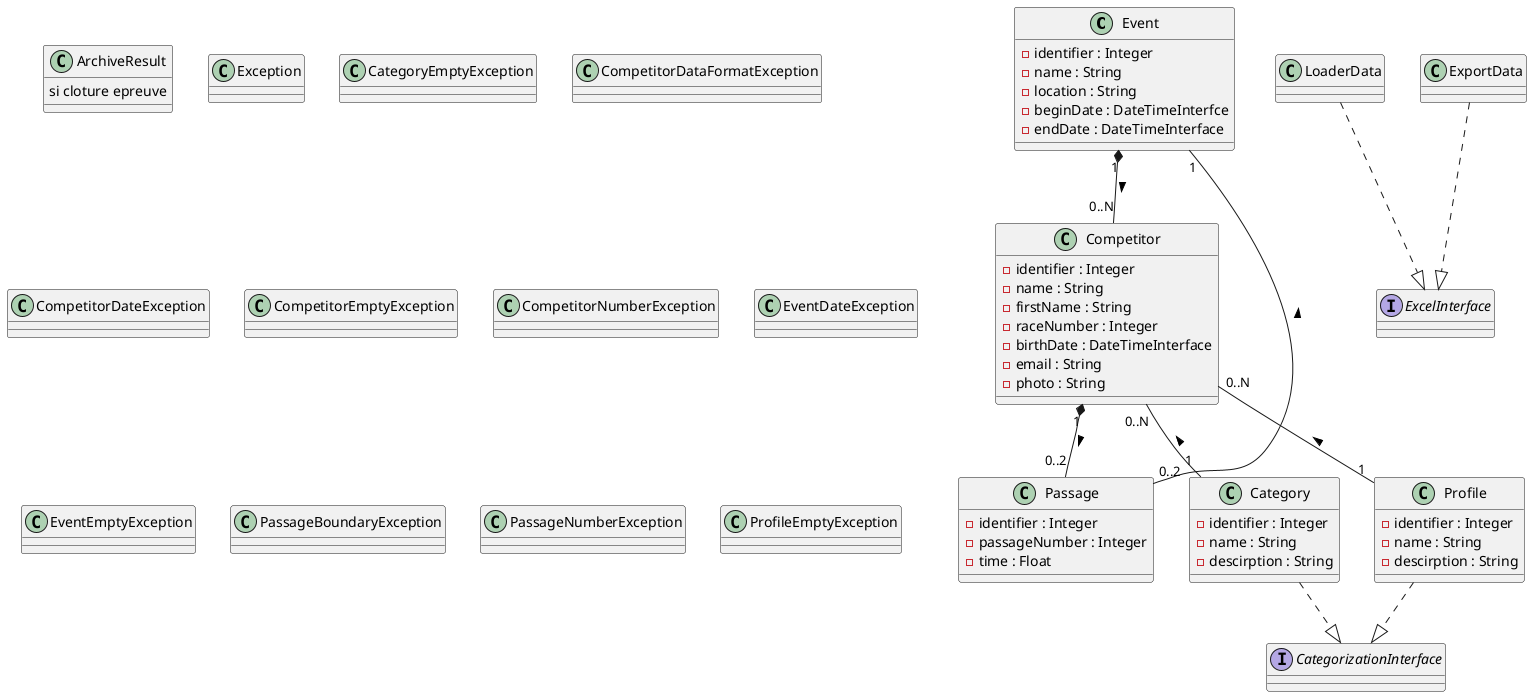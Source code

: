 @startuml skicuplogitud
Event "1" *-- "0..N" Competitor : >
Competitor "1" *-- "0..2" Passage : >
Competitor "0..N" -- "1" Category : <
Competitor "0..N" -- "1" Profile : <
Passage "0..2" -- "1" Event : >
Category ..|> CategorizationInterface
Profile ..|> CategorizationInterface
LoaderData ..|> ExcelInterface
ExportData ..|> ExcelInterface
class Event {
    -identifier : Integer
    -name : String
    -location : String
    -beginDate : DateTimeInterfce
    -endDate : DateTimeInterface
}
class Competitor {
    -identifier : Integer
    -name : String
    -firstName : String
    -raceNumber : Integer
    -birthDate : DateTimeInterface
    -email : String
    -photo : String
}
class Category {
    -identifier : Integer
    -name : String
    -descirption : String
}
class Profile {
    -identifier : Integer
    -name : String
    -descirption : String
}
class Passage {
    -identifier : Integer
    -passageNumber : Integer
    -time : Float
}
class ArchiveResult {
    si cloture epreuve
}
class Exception
class CategoryEmptyException
class CompetitorDataFormatException
class CompetitorDateException
class CompetitorEmptyException
class CompetitorNumberException
class EventDateException
class EventEmptyException
class PassageBoundaryException
class PassageNumberException
class ProfileEmptyException
class LoaderData
class ExportData
interface ExcelInterface
interface CategorizationInterface
@enduml
